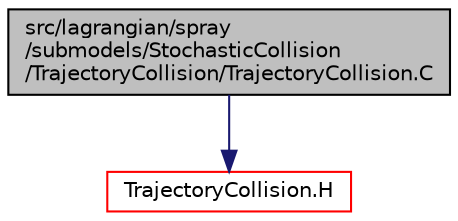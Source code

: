 digraph "src/lagrangian/spray/submodels/StochasticCollision/TrajectoryCollision/TrajectoryCollision.C"
{
  bgcolor="transparent";
  edge [fontname="Helvetica",fontsize="10",labelfontname="Helvetica",labelfontsize="10"];
  node [fontname="Helvetica",fontsize="10",shape=record];
  Node1 [label="src/lagrangian/spray\l/submodels/StochasticCollision\l/TrajectoryCollision/TrajectoryCollision.C",height=0.2,width=0.4,color="black", fillcolor="grey75", style="filled", fontcolor="black"];
  Node1 -> Node2 [color="midnightblue",fontsize="10",style="solid",fontname="Helvetica"];
  Node2 [label="TrajectoryCollision.H",height=0.2,width=0.4,color="red",URL="$a07125.html"];
}
